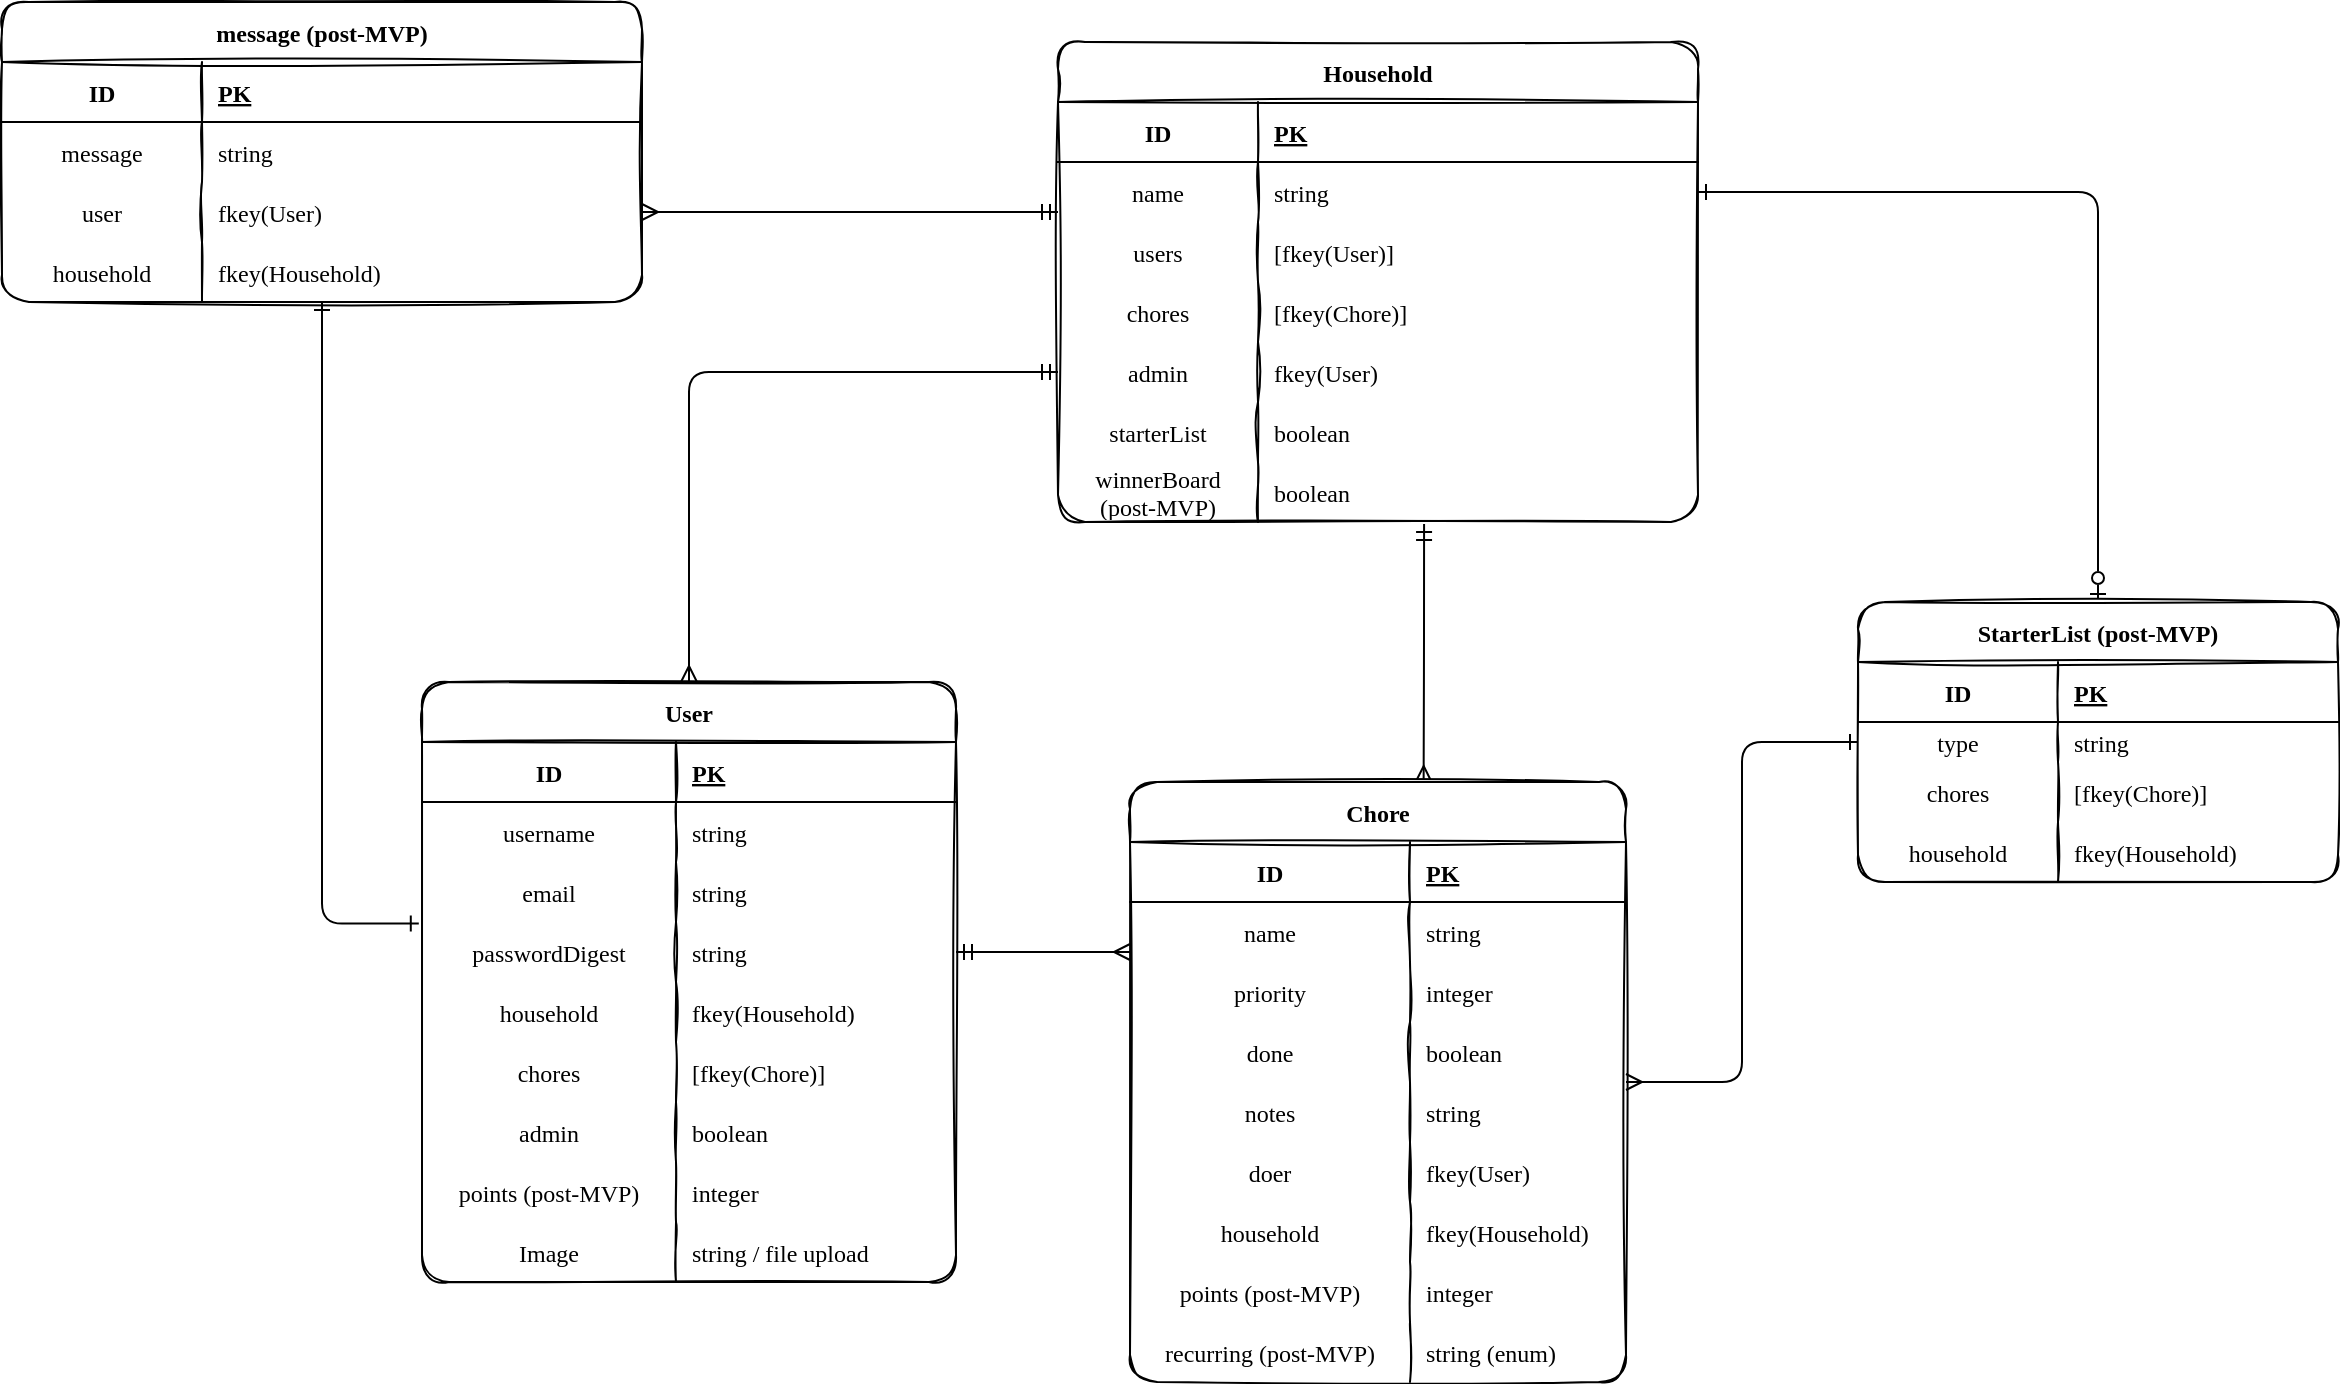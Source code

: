 <mxfile>
    <diagram id="R2lEEEUBdFMjLlhIrx00" name="Page-1">
        <mxGraphModel dx="1520" dy="441" grid="1" gridSize="10" guides="1" tooltips="1" connect="1" arrows="1" fold="1" page="1" pageScale="1" pageWidth="1100" pageHeight="850" math="0" shadow="0" extFonts="Permanent Marker^https://fonts.googleapis.com/css?family=Permanent+Marker">
            <root>
                <mxCell id="0"/>
                <mxCell id="1" parent="0"/>
                <mxCell id="UObRuPVXWEMLyvM88c2D-24" value="" style="edgeStyle=orthogonalEdgeStyle;rounded=1;orthogonalLoop=1;jettySize=auto;html=1;fontFamily=Comic Sans MS;entryX=0;entryY=0.5;entryDx=0;entryDy=0;endArrow=ERmandOne;endFill=0;startArrow=ERmany;startFill=0;" parent="1" source="k0sqkgPHbtRCCj4TaCLR-10" target="k0sqkgPHbtRCCj4TaCLR-58" edge="1">
                    <mxGeometry relative="1" as="geometry">
                        <mxPoint x="308" y="230" as="targetPoint"/>
                    </mxGeometry>
                </mxCell>
                <mxCell id="k0sqkgPHbtRCCj4TaCLR-10" value="User" style="shape=table;startSize=30;container=1;collapsible=1;childLayout=tableLayout;fixedRows=1;rowLines=0;fontStyle=1;align=center;resizeLast=1;rounded=1;sketch=1;fontFamily=Comic Sans MS;" parent="1" vertex="1">
                    <mxGeometry x="60" y="400" width="267" height="300" as="geometry"/>
                </mxCell>
                <mxCell id="k0sqkgPHbtRCCj4TaCLR-11" value="" style="shape=partialRectangle;collapsible=0;dropTarget=0;pointerEvents=0;fillColor=none;top=0;left=0;bottom=1;right=0;points=[[0,0.5],[1,0.5]];portConstraint=eastwest;fontFamily=Comic Sans MS;" parent="k0sqkgPHbtRCCj4TaCLR-10" vertex="1">
                    <mxGeometry y="30" width="267" height="30" as="geometry"/>
                </mxCell>
                <mxCell id="k0sqkgPHbtRCCj4TaCLR-12" value="ID" style="shape=partialRectangle;connectable=0;fillColor=none;top=0;left=0;bottom=0;right=0;fontStyle=1;overflow=hidden;fontFamily=Comic Sans MS;" parent="k0sqkgPHbtRCCj4TaCLR-11" vertex="1">
                    <mxGeometry width="127.0" height="30" as="geometry">
                        <mxRectangle width="127.0" height="30" as="alternateBounds"/>
                    </mxGeometry>
                </mxCell>
                <mxCell id="k0sqkgPHbtRCCj4TaCLR-13" value="PK" style="shape=partialRectangle;connectable=0;fillColor=none;top=0;left=0;bottom=0;right=0;align=left;spacingLeft=6;fontStyle=5;overflow=hidden;fontFamily=Comic Sans MS;" parent="k0sqkgPHbtRCCj4TaCLR-11" vertex="1">
                    <mxGeometry x="127.0" width="140.0" height="30" as="geometry">
                        <mxRectangle width="140.0" height="30" as="alternateBounds"/>
                    </mxGeometry>
                </mxCell>
                <mxCell id="k0sqkgPHbtRCCj4TaCLR-17" value="" style="shape=partialRectangle;collapsible=0;dropTarget=0;pointerEvents=0;fillColor=none;top=0;left=0;bottom=0;right=0;points=[[0,0.5],[1,0.5]];portConstraint=eastwest;fontFamily=Comic Sans MS;" parent="k0sqkgPHbtRCCj4TaCLR-10" vertex="1">
                    <mxGeometry y="60" width="267" height="30" as="geometry"/>
                </mxCell>
                <mxCell id="k0sqkgPHbtRCCj4TaCLR-18" value="username" style="shape=partialRectangle;connectable=0;fillColor=none;top=0;left=0;bottom=0;right=0;editable=1;overflow=hidden;fontFamily=Comic Sans MS;" parent="k0sqkgPHbtRCCj4TaCLR-17" vertex="1">
                    <mxGeometry width="127.0" height="30" as="geometry">
                        <mxRectangle width="127.0" height="30" as="alternateBounds"/>
                    </mxGeometry>
                </mxCell>
                <mxCell id="k0sqkgPHbtRCCj4TaCLR-19" value="string" style="shape=partialRectangle;connectable=0;fillColor=none;top=0;left=0;bottom=0;right=0;align=left;spacingLeft=6;overflow=hidden;fontFamily=Comic Sans MS;" parent="k0sqkgPHbtRCCj4TaCLR-17" vertex="1">
                    <mxGeometry x="127.0" width="140.0" height="30" as="geometry">
                        <mxRectangle width="140.0" height="30" as="alternateBounds"/>
                    </mxGeometry>
                </mxCell>
                <mxCell id="ItF90PkesfLEL1xgG9yR-4" style="shape=partialRectangle;collapsible=0;dropTarget=0;pointerEvents=0;fillColor=none;top=0;left=0;bottom=0;right=0;points=[[0,0.5],[1,0.5]];portConstraint=eastwest;fontFamily=Comic Sans MS;" parent="k0sqkgPHbtRCCj4TaCLR-10" vertex="1">
                    <mxGeometry y="90" width="267" height="30" as="geometry"/>
                </mxCell>
                <mxCell id="ItF90PkesfLEL1xgG9yR-5" value="email" style="shape=partialRectangle;connectable=0;fillColor=none;top=0;left=0;bottom=0;right=0;editable=1;overflow=hidden;fontFamily=Comic Sans MS;" parent="ItF90PkesfLEL1xgG9yR-4" vertex="1">
                    <mxGeometry width="127.0" height="30" as="geometry">
                        <mxRectangle width="127.0" height="30" as="alternateBounds"/>
                    </mxGeometry>
                </mxCell>
                <mxCell id="ItF90PkesfLEL1xgG9yR-6" value="string" style="shape=partialRectangle;connectable=0;fillColor=none;top=0;left=0;bottom=0;right=0;align=left;spacingLeft=6;overflow=hidden;fontFamily=Comic Sans MS;" parent="ItF90PkesfLEL1xgG9yR-4" vertex="1">
                    <mxGeometry x="127.0" width="140.0" height="30" as="geometry">
                        <mxRectangle width="140.0" height="30" as="alternateBounds"/>
                    </mxGeometry>
                </mxCell>
                <mxCell id="k0sqkgPHbtRCCj4TaCLR-20" value="" style="shape=partialRectangle;collapsible=0;dropTarget=0;pointerEvents=0;fillColor=none;top=0;left=0;bottom=0;right=0;points=[[0,0.5],[1,0.5]];portConstraint=eastwest;fontFamily=Comic Sans MS;" parent="k0sqkgPHbtRCCj4TaCLR-10" vertex="1">
                    <mxGeometry y="120" width="267" height="30" as="geometry"/>
                </mxCell>
                <mxCell id="k0sqkgPHbtRCCj4TaCLR-21" value="passwordDigest" style="shape=partialRectangle;connectable=0;fillColor=none;top=0;left=0;bottom=0;right=0;editable=1;overflow=hidden;fontFamily=Comic Sans MS;" parent="k0sqkgPHbtRCCj4TaCLR-20" vertex="1">
                    <mxGeometry width="127.0" height="30" as="geometry">
                        <mxRectangle width="127.0" height="30" as="alternateBounds"/>
                    </mxGeometry>
                </mxCell>
                <mxCell id="k0sqkgPHbtRCCj4TaCLR-22" value="string" style="shape=partialRectangle;connectable=0;fillColor=none;top=0;left=0;bottom=0;right=0;align=left;spacingLeft=6;overflow=hidden;fontFamily=Comic Sans MS;" parent="k0sqkgPHbtRCCj4TaCLR-20" vertex="1">
                    <mxGeometry x="127.0" width="140.0" height="30" as="geometry">
                        <mxRectangle width="140.0" height="30" as="alternateBounds"/>
                    </mxGeometry>
                </mxCell>
                <mxCell id="k0sqkgPHbtRCCj4TaCLR-14" value="" style="shape=partialRectangle;collapsible=0;dropTarget=0;pointerEvents=0;fillColor=none;top=0;left=0;bottom=0;right=0;points=[[0,0.5],[1,0.5]];portConstraint=eastwest;fontFamily=Comic Sans MS;" parent="k0sqkgPHbtRCCj4TaCLR-10" vertex="1">
                    <mxGeometry y="150" width="267" height="30" as="geometry"/>
                </mxCell>
                <mxCell id="k0sqkgPHbtRCCj4TaCLR-15" value="household" style="shape=partialRectangle;connectable=0;fillColor=none;top=0;left=0;bottom=0;right=0;editable=1;overflow=hidden;fontFamily=Comic Sans MS;" parent="k0sqkgPHbtRCCj4TaCLR-14" vertex="1">
                    <mxGeometry width="127.0" height="30" as="geometry">
                        <mxRectangle width="127.0" height="30" as="alternateBounds"/>
                    </mxGeometry>
                </mxCell>
                <mxCell id="k0sqkgPHbtRCCj4TaCLR-16" value="fkey(Household)" style="shape=partialRectangle;connectable=0;fillColor=none;top=0;left=0;bottom=0;right=0;align=left;spacingLeft=6;overflow=hidden;fontFamily=Comic Sans MS;" parent="k0sqkgPHbtRCCj4TaCLR-14" vertex="1">
                    <mxGeometry x="127.0" width="140.0" height="30" as="geometry">
                        <mxRectangle width="140.0" height="30" as="alternateBounds"/>
                    </mxGeometry>
                </mxCell>
                <mxCell id="k0sqkgPHbtRCCj4TaCLR-42" style="shape=partialRectangle;collapsible=0;dropTarget=0;pointerEvents=0;fillColor=none;top=0;left=0;bottom=0;right=0;points=[[0,0.5],[1,0.5]];portConstraint=eastwest;fontFamily=Comic Sans MS;" parent="k0sqkgPHbtRCCj4TaCLR-10" vertex="1">
                    <mxGeometry y="180" width="267" height="30" as="geometry"/>
                </mxCell>
                <mxCell id="k0sqkgPHbtRCCj4TaCLR-43" value="chores" style="shape=partialRectangle;connectable=0;fillColor=none;top=0;left=0;bottom=0;right=0;editable=1;overflow=hidden;fontFamily=Comic Sans MS;" parent="k0sqkgPHbtRCCj4TaCLR-42" vertex="1">
                    <mxGeometry width="127.0" height="30" as="geometry">
                        <mxRectangle width="127.0" height="30" as="alternateBounds"/>
                    </mxGeometry>
                </mxCell>
                <mxCell id="k0sqkgPHbtRCCj4TaCLR-44" value="[fkey(Chore)]" style="shape=partialRectangle;connectable=0;fillColor=none;top=0;left=0;bottom=0;right=0;align=left;spacingLeft=6;overflow=hidden;fontFamily=Comic Sans MS;" parent="k0sqkgPHbtRCCj4TaCLR-42" vertex="1">
                    <mxGeometry x="127.0" width="140.0" height="30" as="geometry">
                        <mxRectangle width="140.0" height="30" as="alternateBounds"/>
                    </mxGeometry>
                </mxCell>
                <mxCell id="k0sqkgPHbtRCCj4TaCLR-39" style="shape=partialRectangle;collapsible=0;dropTarget=0;pointerEvents=0;fillColor=none;top=0;left=0;bottom=0;right=0;points=[[0,0.5],[1,0.5]];portConstraint=eastwest;fontFamily=Comic Sans MS;" parent="k0sqkgPHbtRCCj4TaCLR-10" vertex="1">
                    <mxGeometry y="210" width="267" height="30" as="geometry"/>
                </mxCell>
                <mxCell id="k0sqkgPHbtRCCj4TaCLR-40" value="admin" style="shape=partialRectangle;connectable=0;fillColor=none;top=0;left=0;bottom=0;right=0;editable=1;overflow=hidden;fontFamily=Comic Sans MS;" parent="k0sqkgPHbtRCCj4TaCLR-39" vertex="1">
                    <mxGeometry width="127.0" height="30" as="geometry">
                        <mxRectangle width="127.0" height="30" as="alternateBounds"/>
                    </mxGeometry>
                </mxCell>
                <mxCell id="k0sqkgPHbtRCCj4TaCLR-41" value="boolean" style="shape=partialRectangle;connectable=0;fillColor=none;top=0;left=0;bottom=0;right=0;align=left;spacingLeft=6;overflow=hidden;fontFamily=Comic Sans MS;" parent="k0sqkgPHbtRCCj4TaCLR-39" vertex="1">
                    <mxGeometry x="127.0" width="140.0" height="30" as="geometry">
                        <mxRectangle width="140.0" height="30" as="alternateBounds"/>
                    </mxGeometry>
                </mxCell>
                <mxCell id="UObRuPVXWEMLyvM88c2D-154" style="shape=partialRectangle;collapsible=0;dropTarget=0;pointerEvents=0;fillColor=none;top=0;left=0;bottom=0;right=0;points=[[0,0.5],[1,0.5]];portConstraint=eastwest;fontFamily=Comic Sans MS;" parent="k0sqkgPHbtRCCj4TaCLR-10" vertex="1">
                    <mxGeometry y="240" width="267" height="30" as="geometry"/>
                </mxCell>
                <mxCell id="UObRuPVXWEMLyvM88c2D-155" value="points (post-MVP)" style="shape=partialRectangle;connectable=0;fillColor=none;top=0;left=0;bottom=0;right=0;editable=1;overflow=hidden;fontFamily=Permanent Marker;fontSource=https%3A%2F%2Ffonts.googleapis.com%2Fcss%3Ffamily%3DPermanent%2BMarker;" parent="UObRuPVXWEMLyvM88c2D-154" vertex="1">
                    <mxGeometry width="127.0" height="30" as="geometry">
                        <mxRectangle width="127.0" height="30" as="alternateBounds"/>
                    </mxGeometry>
                </mxCell>
                <mxCell id="UObRuPVXWEMLyvM88c2D-156" value="integer" style="shape=partialRectangle;connectable=0;fillColor=none;top=0;left=0;bottom=0;right=0;align=left;spacingLeft=6;overflow=hidden;fontFamily=Permanent Marker;fontSource=https%3A%2F%2Ffonts.googleapis.com%2Fcss%3Ffamily%3DPermanent%2BMarker;" parent="UObRuPVXWEMLyvM88c2D-154" vertex="1">
                    <mxGeometry x="127.0" width="140.0" height="30" as="geometry">
                        <mxRectangle width="140.0" height="30" as="alternateBounds"/>
                    </mxGeometry>
                </mxCell>
                <mxCell id="UObRuPVXWEMLyvM88c2D-159" style="shape=partialRectangle;collapsible=0;dropTarget=0;pointerEvents=0;fillColor=none;top=0;left=0;bottom=0;right=0;points=[[0,0.5],[1,0.5]];portConstraint=eastwest;fontFamily=Comic Sans MS;" parent="k0sqkgPHbtRCCj4TaCLR-10" vertex="1">
                    <mxGeometry y="270" width="267" height="30" as="geometry"/>
                </mxCell>
                <mxCell id="UObRuPVXWEMLyvM88c2D-160" value="Image" style="shape=partialRectangle;connectable=0;fillColor=none;top=0;left=0;bottom=0;right=0;editable=1;overflow=hidden;fontFamily=Permanent Marker;fontSource=https%3A%2F%2Ffonts.googleapis.com%2Fcss%3Ffamily%3DPermanent%2BMarker;" parent="UObRuPVXWEMLyvM88c2D-159" vertex="1">
                    <mxGeometry width="127.0" height="30" as="geometry">
                        <mxRectangle width="127.0" height="30" as="alternateBounds"/>
                    </mxGeometry>
                </mxCell>
                <mxCell id="UObRuPVXWEMLyvM88c2D-161" value="string / file upload" style="shape=partialRectangle;connectable=0;fillColor=none;top=0;left=0;bottom=0;right=0;align=left;spacingLeft=6;overflow=hidden;fontFamily=Permanent Marker;fontSource=https%3A%2F%2Ffonts.googleapis.com%2Fcss%3Ffamily%3DPermanent%2BMarker;" parent="UObRuPVXWEMLyvM88c2D-159" vertex="1">
                    <mxGeometry x="127.0" width="140.0" height="30" as="geometry">
                        <mxRectangle width="140.0" height="30" as="alternateBounds"/>
                    </mxGeometry>
                </mxCell>
                <mxCell id="UObRuPVXWEMLyvM88c2D-143" value="" style="edgeStyle=orthogonalEdgeStyle;rounded=1;orthogonalLoop=1;jettySize=auto;html=1;fontFamily=Comic Sans MS;startArrow=ERmandOne;startFill=0;endArrow=ERmany;endFill=0;" parent="1" source="k0sqkgPHbtRCCj4TaCLR-45" target="UObRuPVXWEMLyvM88c2D-124" edge="1">
                    <mxGeometry relative="1" as="geometry">
                        <Array as="points">
                            <mxPoint x="330" y="165"/>
                            <mxPoint x="330" y="165"/>
                        </Array>
                    </mxGeometry>
                </mxCell>
                <mxCell id="UObRuPVXWEMLyvM88c2D-150" value="" style="edgeStyle=orthogonalEdgeStyle;rounded=1;orthogonalLoop=1;jettySize=auto;html=1;fontFamily=Comic Sans MS;startArrow=ERmandOne;startFill=0;endArrow=ERmany;endFill=0;entryX=0.592;entryY=0;entryDx=0;entryDy=0;entryPerimeter=0;exitX=0.572;exitY=1.033;exitDx=0;exitDy=0;exitPerimeter=0;" parent="1" source="2" target="UObRuPVXWEMLyvM88c2D-1" edge="1">
                    <mxGeometry relative="1" as="geometry">
                        <mxPoint x="198" y="185" as="targetPoint"/>
                        <mxPoint x="561" y="330" as="sourcePoint"/>
                    </mxGeometry>
                </mxCell>
                <mxCell id="k0sqkgPHbtRCCj4TaCLR-45" value="Household" style="shape=table;startSize=30;container=1;collapsible=1;childLayout=tableLayout;fixedRows=1;rowLines=0;fontStyle=1;align=center;resizeLast=1;rounded=1;sketch=1;fontFamily=Comic Sans MS;" parent="1" vertex="1">
                    <mxGeometry x="378" y="80" width="320" height="240" as="geometry"/>
                </mxCell>
                <mxCell id="k0sqkgPHbtRCCj4TaCLR-46" value="" style="shape=partialRectangle;collapsible=0;dropTarget=0;pointerEvents=0;fillColor=none;top=0;left=0;bottom=1;right=0;points=[[0,0.5],[1,0.5]];portConstraint=eastwest;fontFamily=Comic Sans MS;" parent="k0sqkgPHbtRCCj4TaCLR-45" vertex="1">
                    <mxGeometry y="30" width="320" height="30" as="geometry"/>
                </mxCell>
                <mxCell id="k0sqkgPHbtRCCj4TaCLR-47" value="ID" style="shape=partialRectangle;connectable=0;fillColor=none;top=0;left=0;bottom=0;right=0;fontStyle=1;overflow=hidden;fontFamily=Comic Sans MS;" parent="k0sqkgPHbtRCCj4TaCLR-46" vertex="1">
                    <mxGeometry width="100" height="30" as="geometry">
                        <mxRectangle width="100" height="30" as="alternateBounds"/>
                    </mxGeometry>
                </mxCell>
                <mxCell id="k0sqkgPHbtRCCj4TaCLR-48" value="PK" style="shape=partialRectangle;connectable=0;fillColor=none;top=0;left=0;bottom=0;right=0;align=left;spacingLeft=6;fontStyle=5;overflow=hidden;fontFamily=Comic Sans MS;" parent="k0sqkgPHbtRCCj4TaCLR-46" vertex="1">
                    <mxGeometry x="100" width="220" height="30" as="geometry">
                        <mxRectangle width="220" height="30" as="alternateBounds"/>
                    </mxGeometry>
                </mxCell>
                <mxCell id="k0sqkgPHbtRCCj4TaCLR-49" value="" style="shape=partialRectangle;collapsible=0;dropTarget=0;pointerEvents=0;fillColor=none;top=0;left=0;bottom=0;right=0;points=[[0,0.5],[1,0.5]];portConstraint=eastwest;fontFamily=Comic Sans MS;" parent="k0sqkgPHbtRCCj4TaCLR-45" vertex="1">
                    <mxGeometry y="60" width="320" height="30" as="geometry"/>
                </mxCell>
                <mxCell id="k0sqkgPHbtRCCj4TaCLR-50" value="name" style="shape=partialRectangle;connectable=0;fillColor=none;top=0;left=0;bottom=0;right=0;editable=1;overflow=hidden;fontFamily=Comic Sans MS;" parent="k0sqkgPHbtRCCj4TaCLR-49" vertex="1">
                    <mxGeometry width="100" height="30" as="geometry">
                        <mxRectangle width="100" height="30" as="alternateBounds"/>
                    </mxGeometry>
                </mxCell>
                <mxCell id="k0sqkgPHbtRCCj4TaCLR-51" value="string" style="shape=partialRectangle;connectable=0;fillColor=none;top=0;left=0;bottom=0;right=0;align=left;spacingLeft=6;overflow=hidden;fontFamily=Comic Sans MS;" parent="k0sqkgPHbtRCCj4TaCLR-49" vertex="1">
                    <mxGeometry x="100" width="220" height="30" as="geometry">
                        <mxRectangle width="220" height="30" as="alternateBounds"/>
                    </mxGeometry>
                </mxCell>
                <mxCell id="k0sqkgPHbtRCCj4TaCLR-52" value="" style="shape=partialRectangle;collapsible=0;dropTarget=0;pointerEvents=0;fillColor=none;top=0;left=0;bottom=0;right=0;points=[[0,0.5],[1,0.5]];portConstraint=eastwest;fontFamily=Comic Sans MS;" parent="k0sqkgPHbtRCCj4TaCLR-45" vertex="1">
                    <mxGeometry y="90" width="320" height="30" as="geometry"/>
                </mxCell>
                <mxCell id="k0sqkgPHbtRCCj4TaCLR-53" value="users" style="shape=partialRectangle;connectable=0;fillColor=none;top=0;left=0;bottom=0;right=0;editable=1;overflow=hidden;fontFamily=Comic Sans MS;" parent="k0sqkgPHbtRCCj4TaCLR-52" vertex="1">
                    <mxGeometry width="100" height="30" as="geometry">
                        <mxRectangle width="100" height="30" as="alternateBounds"/>
                    </mxGeometry>
                </mxCell>
                <mxCell id="k0sqkgPHbtRCCj4TaCLR-54" value="[fkey(User)]" style="shape=partialRectangle;connectable=0;fillColor=none;top=0;left=0;bottom=0;right=0;align=left;spacingLeft=6;overflow=hidden;fontFamily=Comic Sans MS;" parent="k0sqkgPHbtRCCj4TaCLR-52" vertex="1">
                    <mxGeometry x="100" width="220" height="30" as="geometry">
                        <mxRectangle width="220" height="30" as="alternateBounds"/>
                    </mxGeometry>
                </mxCell>
                <mxCell id="k0sqkgPHbtRCCj4TaCLR-55" value="" style="shape=partialRectangle;collapsible=0;dropTarget=0;pointerEvents=0;fillColor=none;top=0;left=0;bottom=0;right=0;points=[[0,0.5],[1,0.5]];portConstraint=eastwest;fontFamily=Comic Sans MS;" parent="k0sqkgPHbtRCCj4TaCLR-45" vertex="1">
                    <mxGeometry y="120" width="320" height="30" as="geometry"/>
                </mxCell>
                <mxCell id="k0sqkgPHbtRCCj4TaCLR-56" value="chores" style="shape=partialRectangle;connectable=0;fillColor=none;top=0;left=0;bottom=0;right=0;editable=1;overflow=hidden;fontFamily=Comic Sans MS;" parent="k0sqkgPHbtRCCj4TaCLR-55" vertex="1">
                    <mxGeometry width="100" height="30" as="geometry">
                        <mxRectangle width="100" height="30" as="alternateBounds"/>
                    </mxGeometry>
                </mxCell>
                <mxCell id="k0sqkgPHbtRCCj4TaCLR-57" value="[fkey(Chore)]" style="shape=partialRectangle;connectable=0;fillColor=none;top=0;left=0;bottom=0;right=0;align=left;spacingLeft=6;overflow=hidden;fontFamily=Comic Sans MS;" parent="k0sqkgPHbtRCCj4TaCLR-55" vertex="1">
                    <mxGeometry x="100" width="220" height="30" as="geometry">
                        <mxRectangle width="220" height="30" as="alternateBounds"/>
                    </mxGeometry>
                </mxCell>
                <mxCell id="k0sqkgPHbtRCCj4TaCLR-58" style="shape=partialRectangle;collapsible=0;dropTarget=0;pointerEvents=0;fillColor=none;top=0;left=0;bottom=0;right=0;points=[[0,0.5],[1,0.5]];portConstraint=eastwest;fontFamily=Comic Sans MS;" parent="k0sqkgPHbtRCCj4TaCLR-45" vertex="1">
                    <mxGeometry y="150" width="320" height="30" as="geometry"/>
                </mxCell>
                <mxCell id="k0sqkgPHbtRCCj4TaCLR-59" value="admin" style="shape=partialRectangle;connectable=0;fillColor=none;top=0;left=0;bottom=0;right=0;editable=1;overflow=hidden;fontFamily=Comic Sans MS;" parent="k0sqkgPHbtRCCj4TaCLR-58" vertex="1">
                    <mxGeometry width="100" height="30" as="geometry">
                        <mxRectangle width="100" height="30" as="alternateBounds"/>
                    </mxGeometry>
                </mxCell>
                <mxCell id="k0sqkgPHbtRCCj4TaCLR-60" value="fkey(User)" style="shape=partialRectangle;connectable=0;fillColor=none;top=0;left=0;bottom=0;right=0;align=left;spacingLeft=6;overflow=hidden;fontFamily=Comic Sans MS;" parent="k0sqkgPHbtRCCj4TaCLR-58" vertex="1">
                    <mxGeometry x="100" width="220" height="30" as="geometry">
                        <mxRectangle width="220" height="30" as="alternateBounds"/>
                    </mxGeometry>
                </mxCell>
                <mxCell id="UObRuPVXWEMLyvM88c2D-118" style="shape=partialRectangle;collapsible=0;dropTarget=0;pointerEvents=0;fillColor=none;top=0;left=0;bottom=0;right=0;points=[[0,0.5],[1,0.5]];portConstraint=eastwest;fontFamily=Comic Sans MS;" parent="k0sqkgPHbtRCCj4TaCLR-45" vertex="1">
                    <mxGeometry y="180" width="320" height="30" as="geometry"/>
                </mxCell>
                <mxCell id="UObRuPVXWEMLyvM88c2D-119" value="starterList" style="shape=partialRectangle;connectable=0;fillColor=none;top=0;left=0;bottom=0;right=0;editable=1;overflow=hidden;fontFamily=Comic Sans MS;" parent="UObRuPVXWEMLyvM88c2D-118" vertex="1">
                    <mxGeometry width="100" height="30" as="geometry">
                        <mxRectangle width="100" height="30" as="alternateBounds"/>
                    </mxGeometry>
                </mxCell>
                <mxCell id="UObRuPVXWEMLyvM88c2D-120" value="boolean" style="shape=partialRectangle;connectable=0;fillColor=none;top=0;left=0;bottom=0;right=0;align=left;spacingLeft=6;overflow=hidden;fontFamily=Comic Sans MS;" parent="UObRuPVXWEMLyvM88c2D-118" vertex="1">
                    <mxGeometry x="100" width="220" height="30" as="geometry">
                        <mxRectangle width="220" height="30" as="alternateBounds"/>
                    </mxGeometry>
                </mxCell>
                <mxCell id="2" style="shape=partialRectangle;collapsible=0;dropTarget=0;pointerEvents=0;fillColor=none;top=0;left=0;bottom=0;right=0;points=[[0,0.5],[1,0.5]];portConstraint=eastwest;fontFamily=Comic Sans MS;" parent="k0sqkgPHbtRCCj4TaCLR-45" vertex="1">
                    <mxGeometry y="210" width="320" height="30" as="geometry"/>
                </mxCell>
                <mxCell id="3" value="winnerBoard&#10;(post-MVP)" style="shape=partialRectangle;connectable=0;fillColor=none;top=0;left=0;bottom=0;right=0;editable=1;overflow=hidden;fontFamily=Permanent Marker;fontSource=https%3A%2F%2Ffonts.googleapis.com%2Fcss%3Ffamily%3DPermanent%2BMarker;" parent="2" vertex="1">
                    <mxGeometry width="100" height="30" as="geometry">
                        <mxRectangle width="100" height="30" as="alternateBounds"/>
                    </mxGeometry>
                </mxCell>
                <mxCell id="4" value="boolean" style="shape=partialRectangle;connectable=0;fillColor=none;top=0;left=0;bottom=0;right=0;align=left;spacingLeft=6;overflow=hidden;fontFamily=Permanent Marker;fontSource=https%3A%2F%2Ffonts.googleapis.com%2Fcss%3Ffamily%3DPermanent%2BMarker;" parent="2" vertex="1">
                    <mxGeometry x="100" width="220" height="30" as="geometry">
                        <mxRectangle width="220" height="30" as="alternateBounds"/>
                    </mxGeometry>
                </mxCell>
                <mxCell id="UObRuPVXWEMLyvM88c2D-58" value="" style="edgeStyle=orthogonalEdgeStyle;rounded=1;orthogonalLoop=1;jettySize=auto;html=1;fontFamily=Comic Sans MS;startArrow=ERmany;startFill=0;endArrow=ERmandOne;endFill=0;entryX=1;entryY=0.5;entryDx=0;entryDy=0;" parent="1" source="UObRuPVXWEMLyvM88c2D-1" target="k0sqkgPHbtRCCj4TaCLR-20" edge="1">
                    <mxGeometry relative="1" as="geometry">
                        <mxPoint x="598" y="520" as="targetPoint"/>
                        <Array as="points">
                            <mxPoint x="618" y="535"/>
                            <mxPoint x="618" y="535"/>
                        </Array>
                    </mxGeometry>
                </mxCell>
                <mxCell id="UObRuPVXWEMLyvM88c2D-100" value="" style="edgeStyle=orthogonalEdgeStyle;rounded=1;orthogonalLoop=1;jettySize=auto;html=1;fontFamily=Comic Sans MS;startArrow=ERmany;startFill=0;endArrow=ERone;endFill=0;" parent="1" source="UObRuPVXWEMLyvM88c2D-1" target="UObRuPVXWEMLyvM88c2D-81" edge="1">
                    <mxGeometry relative="1" as="geometry"/>
                </mxCell>
                <mxCell id="UObRuPVXWEMLyvM88c2D-1" value="Chore" style="shape=table;startSize=30;container=1;collapsible=1;childLayout=tableLayout;fixedRows=1;rowLines=0;fontStyle=1;align=center;resizeLast=1;rounded=1;sketch=1;fontFamily=Comic Sans MS;" parent="1" vertex="1">
                    <mxGeometry x="414" y="450" width="248" height="300" as="geometry"/>
                </mxCell>
                <mxCell id="UObRuPVXWEMLyvM88c2D-2" value="" style="shape=partialRectangle;collapsible=0;dropTarget=0;pointerEvents=0;fillColor=none;top=0;left=0;bottom=1;right=0;points=[[0,0.5],[1,0.5]];portConstraint=eastwest;fontFamily=Comic Sans MS;" parent="UObRuPVXWEMLyvM88c2D-1" vertex="1">
                    <mxGeometry y="30" width="248" height="30" as="geometry"/>
                </mxCell>
                <mxCell id="UObRuPVXWEMLyvM88c2D-3" value="ID" style="shape=partialRectangle;connectable=0;fillColor=none;top=0;left=0;bottom=0;right=0;fontStyle=1;overflow=hidden;fontFamily=Comic Sans MS;" parent="UObRuPVXWEMLyvM88c2D-2" vertex="1">
                    <mxGeometry width="140" height="30" as="geometry">
                        <mxRectangle width="140" height="30" as="alternateBounds"/>
                    </mxGeometry>
                </mxCell>
                <mxCell id="UObRuPVXWEMLyvM88c2D-4" value="PK" style="shape=partialRectangle;connectable=0;fillColor=none;top=0;left=0;bottom=0;right=0;align=left;spacingLeft=6;fontStyle=5;overflow=hidden;fontFamily=Comic Sans MS;" parent="UObRuPVXWEMLyvM88c2D-2" vertex="1">
                    <mxGeometry x="140" width="108" height="30" as="geometry">
                        <mxRectangle width="108" height="30" as="alternateBounds"/>
                    </mxGeometry>
                </mxCell>
                <mxCell id="UObRuPVXWEMLyvM88c2D-5" value="" style="shape=partialRectangle;collapsible=0;dropTarget=0;pointerEvents=0;fillColor=none;top=0;left=0;bottom=0;right=0;points=[[0,0.5],[1,0.5]];portConstraint=eastwest;fontFamily=Comic Sans MS;" parent="UObRuPVXWEMLyvM88c2D-1" vertex="1">
                    <mxGeometry y="60" width="248" height="30" as="geometry"/>
                </mxCell>
                <mxCell id="UObRuPVXWEMLyvM88c2D-6" value="name" style="shape=partialRectangle;connectable=0;fillColor=none;top=0;left=0;bottom=0;right=0;editable=1;overflow=hidden;fontFamily=Comic Sans MS;" parent="UObRuPVXWEMLyvM88c2D-5" vertex="1">
                    <mxGeometry width="140" height="30" as="geometry">
                        <mxRectangle width="140" height="30" as="alternateBounds"/>
                    </mxGeometry>
                </mxCell>
                <mxCell id="UObRuPVXWEMLyvM88c2D-7" value="string" style="shape=partialRectangle;connectable=0;fillColor=none;top=0;left=0;bottom=0;right=0;align=left;spacingLeft=6;overflow=hidden;fontFamily=Comic Sans MS;" parent="UObRuPVXWEMLyvM88c2D-5" vertex="1">
                    <mxGeometry x="140" width="108" height="30" as="geometry">
                        <mxRectangle width="108" height="30" as="alternateBounds"/>
                    </mxGeometry>
                </mxCell>
                <mxCell id="UObRuPVXWEMLyvM88c2D-8" style="shape=partialRectangle;collapsible=0;dropTarget=0;pointerEvents=0;fillColor=none;top=0;left=0;bottom=0;right=0;points=[[0,0.5],[1,0.5]];portConstraint=eastwest;fontFamily=Comic Sans MS;" parent="UObRuPVXWEMLyvM88c2D-1" vertex="1">
                    <mxGeometry y="90" width="248" height="30" as="geometry"/>
                </mxCell>
                <mxCell id="UObRuPVXWEMLyvM88c2D-9" value="priority" style="shape=partialRectangle;connectable=0;fillColor=none;top=0;left=0;bottom=0;right=0;editable=1;overflow=hidden;fontFamily=Comic Sans MS;" parent="UObRuPVXWEMLyvM88c2D-8" vertex="1">
                    <mxGeometry width="140" height="30" as="geometry">
                        <mxRectangle width="140" height="30" as="alternateBounds"/>
                    </mxGeometry>
                </mxCell>
                <mxCell id="UObRuPVXWEMLyvM88c2D-10" value="integer" style="shape=partialRectangle;connectable=0;fillColor=none;top=0;left=0;bottom=0;right=0;align=left;spacingLeft=6;overflow=hidden;fontFamily=Comic Sans MS;" parent="UObRuPVXWEMLyvM88c2D-8" vertex="1">
                    <mxGeometry x="140" width="108" height="30" as="geometry">
                        <mxRectangle width="108" height="30" as="alternateBounds"/>
                    </mxGeometry>
                </mxCell>
                <mxCell id="UObRuPVXWEMLyvM88c2D-14" value="" style="shape=partialRectangle;collapsible=0;dropTarget=0;pointerEvents=0;fillColor=none;top=0;left=0;bottom=0;right=0;points=[[0,0.5],[1,0.5]];portConstraint=eastwest;fontFamily=Comic Sans MS;" parent="UObRuPVXWEMLyvM88c2D-1" vertex="1">
                    <mxGeometry y="120" width="248" height="30" as="geometry"/>
                </mxCell>
                <mxCell id="UObRuPVXWEMLyvM88c2D-15" value="done" style="shape=partialRectangle;connectable=0;fillColor=none;top=0;left=0;bottom=0;right=0;editable=1;overflow=hidden;fontFamily=Comic Sans MS;" parent="UObRuPVXWEMLyvM88c2D-14" vertex="1">
                    <mxGeometry width="140" height="30" as="geometry">
                        <mxRectangle width="140" height="30" as="alternateBounds"/>
                    </mxGeometry>
                </mxCell>
                <mxCell id="UObRuPVXWEMLyvM88c2D-16" value="boolean" style="shape=partialRectangle;connectable=0;fillColor=none;top=0;left=0;bottom=0;right=0;align=left;spacingLeft=6;overflow=hidden;fontFamily=Comic Sans MS;" parent="UObRuPVXWEMLyvM88c2D-14" vertex="1">
                    <mxGeometry x="140" width="108" height="30" as="geometry">
                        <mxRectangle width="108" height="30" as="alternateBounds"/>
                    </mxGeometry>
                </mxCell>
                <mxCell id="UObRuPVXWEMLyvM88c2D-121" style="shape=partialRectangle;collapsible=0;dropTarget=0;pointerEvents=0;fillColor=none;top=0;left=0;bottom=0;right=0;points=[[0,0.5],[1,0.5]];portConstraint=eastwest;fontFamily=Comic Sans MS;" parent="UObRuPVXWEMLyvM88c2D-1" vertex="1">
                    <mxGeometry y="150" width="248" height="30" as="geometry"/>
                </mxCell>
                <mxCell id="UObRuPVXWEMLyvM88c2D-122" value="notes" style="shape=partialRectangle;connectable=0;fillColor=none;top=0;left=0;bottom=0;right=0;editable=1;overflow=hidden;fontFamily=Comic Sans MS;" parent="UObRuPVXWEMLyvM88c2D-121" vertex="1">
                    <mxGeometry width="140" height="30" as="geometry">
                        <mxRectangle width="140" height="30" as="alternateBounds"/>
                    </mxGeometry>
                </mxCell>
                <mxCell id="UObRuPVXWEMLyvM88c2D-123" value="string" style="shape=partialRectangle;connectable=0;fillColor=none;top=0;left=0;bottom=0;right=0;align=left;spacingLeft=6;overflow=hidden;fontFamily=Comic Sans MS;" parent="UObRuPVXWEMLyvM88c2D-121" vertex="1">
                    <mxGeometry x="140" width="108" height="30" as="geometry">
                        <mxRectangle width="108" height="30" as="alternateBounds"/>
                    </mxGeometry>
                </mxCell>
                <mxCell id="UObRuPVXWEMLyvM88c2D-11" value="" style="shape=partialRectangle;collapsible=0;dropTarget=0;pointerEvents=0;fillColor=none;top=0;left=0;bottom=0;right=0;points=[[0,0.5],[1,0.5]];portConstraint=eastwest;fontFamily=Comic Sans MS;" parent="UObRuPVXWEMLyvM88c2D-1" vertex="1">
                    <mxGeometry y="180" width="248" height="30" as="geometry"/>
                </mxCell>
                <mxCell id="UObRuPVXWEMLyvM88c2D-12" value="doer" style="shape=partialRectangle;connectable=0;fillColor=none;top=0;left=0;bottom=0;right=0;editable=1;overflow=hidden;fontFamily=Comic Sans MS;" parent="UObRuPVXWEMLyvM88c2D-11" vertex="1">
                    <mxGeometry width="140" height="30" as="geometry">
                        <mxRectangle width="140" height="30" as="alternateBounds"/>
                    </mxGeometry>
                </mxCell>
                <mxCell id="UObRuPVXWEMLyvM88c2D-13" value="fkey(User)" style="shape=partialRectangle;connectable=0;fillColor=none;top=0;left=0;bottom=0;right=0;align=left;spacingLeft=6;overflow=hidden;fontFamily=Comic Sans MS;" parent="UObRuPVXWEMLyvM88c2D-11" vertex="1">
                    <mxGeometry x="140" width="108" height="30" as="geometry">
                        <mxRectangle width="108" height="30" as="alternateBounds"/>
                    </mxGeometry>
                </mxCell>
                <mxCell id="UObRuPVXWEMLyvM88c2D-59" style="shape=partialRectangle;collapsible=0;dropTarget=0;pointerEvents=0;fillColor=none;top=0;left=0;bottom=0;right=0;points=[[0,0.5],[1,0.5]];portConstraint=eastwest;fontFamily=Comic Sans MS;" parent="UObRuPVXWEMLyvM88c2D-1" vertex="1">
                    <mxGeometry y="210" width="248" height="30" as="geometry"/>
                </mxCell>
                <mxCell id="UObRuPVXWEMLyvM88c2D-60" value="household" style="shape=partialRectangle;connectable=0;fillColor=none;top=0;left=0;bottom=0;right=0;editable=1;overflow=hidden;fontFamily=Comic Sans MS;" parent="UObRuPVXWEMLyvM88c2D-59" vertex="1">
                    <mxGeometry width="140" height="30" as="geometry">
                        <mxRectangle width="140" height="30" as="alternateBounds"/>
                    </mxGeometry>
                </mxCell>
                <mxCell id="UObRuPVXWEMLyvM88c2D-61" value="fkey(Household)" style="shape=partialRectangle;connectable=0;fillColor=none;top=0;left=0;bottom=0;right=0;align=left;spacingLeft=6;overflow=hidden;fontFamily=Comic Sans MS;" parent="UObRuPVXWEMLyvM88c2D-59" vertex="1">
                    <mxGeometry x="140" width="108" height="30" as="geometry">
                        <mxRectangle width="108" height="30" as="alternateBounds"/>
                    </mxGeometry>
                </mxCell>
                <mxCell id="UObRuPVXWEMLyvM88c2D-151" style="shape=partialRectangle;collapsible=0;dropTarget=0;pointerEvents=0;fillColor=none;top=0;left=0;bottom=0;right=0;points=[[0,0.5],[1,0.5]];portConstraint=eastwest;fontFamily=Comic Sans MS;" parent="UObRuPVXWEMLyvM88c2D-1" vertex="1">
                    <mxGeometry y="240" width="248" height="30" as="geometry"/>
                </mxCell>
                <mxCell id="UObRuPVXWEMLyvM88c2D-152" value="points (post-MVP)" style="shape=partialRectangle;connectable=0;fillColor=none;top=0;left=0;bottom=0;right=0;editable=1;overflow=hidden;fontFamily=Permanent Marker;fontSource=https%3A%2F%2Ffonts.googleapis.com%2Fcss%3Ffamily%3DPermanent%2BMarker;" parent="UObRuPVXWEMLyvM88c2D-151" vertex="1">
                    <mxGeometry width="140" height="30" as="geometry">
                        <mxRectangle width="140" height="30" as="alternateBounds"/>
                    </mxGeometry>
                </mxCell>
                <mxCell id="UObRuPVXWEMLyvM88c2D-153" value="integer" style="shape=partialRectangle;connectable=0;fillColor=none;top=0;left=0;bottom=0;right=0;align=left;spacingLeft=6;overflow=hidden;fontFamily=Permanent Marker;fontSource=https%3A%2F%2Ffonts.googleapis.com%2Fcss%3Ffamily%3DPermanent%2BMarker;" parent="UObRuPVXWEMLyvM88c2D-151" vertex="1">
                    <mxGeometry x="140" width="108" height="30" as="geometry">
                        <mxRectangle width="108" height="30" as="alternateBounds"/>
                    </mxGeometry>
                </mxCell>
                <mxCell id="UObRuPVXWEMLyvM88c2D-162" style="shape=partialRectangle;collapsible=0;dropTarget=0;pointerEvents=0;fillColor=none;top=0;left=0;bottom=0;right=0;points=[[0,0.5],[1,0.5]];portConstraint=eastwest;fontFamily=Comic Sans MS;" parent="UObRuPVXWEMLyvM88c2D-1" vertex="1">
                    <mxGeometry y="270" width="248" height="30" as="geometry"/>
                </mxCell>
                <mxCell id="UObRuPVXWEMLyvM88c2D-163" value="recurring (post-MVP)" style="shape=partialRectangle;connectable=0;fillColor=none;top=0;left=0;bottom=0;right=0;editable=1;overflow=hidden;fontFamily=Permanent Marker;fontSource=https%3A%2F%2Ffonts.googleapis.com%2Fcss%3Ffamily%3DPermanent%2BMarker;" parent="UObRuPVXWEMLyvM88c2D-162" vertex="1">
                    <mxGeometry width="140" height="30" as="geometry">
                        <mxRectangle width="140" height="30" as="alternateBounds"/>
                    </mxGeometry>
                </mxCell>
                <mxCell id="UObRuPVXWEMLyvM88c2D-164" value="string (enum)" style="shape=partialRectangle;connectable=0;fillColor=none;top=0;left=0;bottom=0;right=0;align=left;spacingLeft=6;overflow=hidden;fontFamily=Permanent Marker;fontSource=https%3A%2F%2Ffonts.googleapis.com%2Fcss%3Ffamily%3DPermanent%2BMarker;" parent="UObRuPVXWEMLyvM88c2D-162" vertex="1">
                    <mxGeometry x="140" width="108" height="30" as="geometry">
                        <mxRectangle width="108" height="30" as="alternateBounds"/>
                    </mxGeometry>
                </mxCell>
                <mxCell id="UObRuPVXWEMLyvM88c2D-117" value="" style="edgeStyle=orthogonalEdgeStyle;rounded=1;orthogonalLoop=1;jettySize=auto;html=1;fontFamily=Comic Sans MS;startArrow=ERzeroToOne;startFill=0;endArrow=ERone;endFill=0;entryX=1;entryY=0.5;entryDx=0;entryDy=0;" parent="1" source="UObRuPVXWEMLyvM88c2D-81" target="k0sqkgPHbtRCCj4TaCLR-49" edge="1">
                    <mxGeometry relative="1" as="geometry">
                        <mxPoint x="898" y="280" as="targetPoint"/>
                    </mxGeometry>
                </mxCell>
                <mxCell id="UObRuPVXWEMLyvM88c2D-81" value="StarterList (post-MVP)" style="shape=table;startSize=30;container=1;collapsible=1;childLayout=tableLayout;fixedRows=1;rowLines=0;fontStyle=1;align=center;resizeLast=1;rounded=1;sketch=1;fontFamily=Permanent Marker;fontSource=https%3A%2F%2Ffonts.googleapis.com%2Fcss%3Ffamily%3DPermanent%2BMarker;" parent="1" vertex="1">
                    <mxGeometry x="778" y="360" width="240" height="140" as="geometry"/>
                </mxCell>
                <mxCell id="UObRuPVXWEMLyvM88c2D-82" value="" style="shape=partialRectangle;collapsible=0;dropTarget=0;pointerEvents=0;fillColor=none;top=0;left=0;bottom=1;right=0;points=[[0,0.5],[1,0.5]];portConstraint=eastwest;fontFamily=Comic Sans MS;" parent="UObRuPVXWEMLyvM88c2D-81" vertex="1">
                    <mxGeometry y="30" width="240" height="30" as="geometry"/>
                </mxCell>
                <mxCell id="UObRuPVXWEMLyvM88c2D-83" value="ID" style="shape=partialRectangle;connectable=0;fillColor=none;top=0;left=0;bottom=0;right=0;fontStyle=1;overflow=hidden;fontFamily=Permanent Marker;fontSource=https%3A%2F%2Ffonts.googleapis.com%2Fcss%3Ffamily%3DPermanent%2BMarker;" parent="UObRuPVXWEMLyvM88c2D-82" vertex="1">
                    <mxGeometry width="100" height="30" as="geometry">
                        <mxRectangle width="100" height="30" as="alternateBounds"/>
                    </mxGeometry>
                </mxCell>
                <mxCell id="UObRuPVXWEMLyvM88c2D-84" value="PK" style="shape=partialRectangle;connectable=0;fillColor=none;top=0;left=0;bottom=0;right=0;align=left;spacingLeft=6;fontStyle=5;overflow=hidden;fontFamily=Permanent Marker;fontSource=https%3A%2F%2Ffonts.googleapis.com%2Fcss%3Ffamily%3DPermanent%2BMarker;" parent="UObRuPVXWEMLyvM88c2D-82" vertex="1">
                    <mxGeometry x="100" width="140" height="30" as="geometry">
                        <mxRectangle width="140" height="30" as="alternateBounds"/>
                    </mxGeometry>
                </mxCell>
                <mxCell id="UObRuPVXWEMLyvM88c2D-85" value="" style="shape=partialRectangle;collapsible=0;dropTarget=0;pointerEvents=0;fillColor=none;top=0;left=0;bottom=0;right=0;points=[[0,0.5],[1,0.5]];portConstraint=eastwest;fontFamily=Comic Sans MS;" parent="UObRuPVXWEMLyvM88c2D-81" vertex="1">
                    <mxGeometry y="60" width="240" height="20" as="geometry"/>
                </mxCell>
                <mxCell id="UObRuPVXWEMLyvM88c2D-86" value="type" style="shape=partialRectangle;connectable=0;fillColor=none;top=0;left=0;bottom=0;right=0;editable=1;overflow=hidden;fontFamily=Permanent Marker;fontSource=https%3A%2F%2Ffonts.googleapis.com%2Fcss%3Ffamily%3DPermanent%2BMarker;" parent="UObRuPVXWEMLyvM88c2D-85" vertex="1">
                    <mxGeometry width="100" height="20" as="geometry">
                        <mxRectangle width="100" height="20" as="alternateBounds"/>
                    </mxGeometry>
                </mxCell>
                <mxCell id="UObRuPVXWEMLyvM88c2D-87" value="string" style="shape=partialRectangle;connectable=0;fillColor=none;top=0;left=0;bottom=0;right=0;align=left;spacingLeft=6;overflow=hidden;fontFamily=Permanent Marker;fontSource=https%3A%2F%2Ffonts.googleapis.com%2Fcss%3Ffamily%3DPermanent%2BMarker;" parent="UObRuPVXWEMLyvM88c2D-85" vertex="1">
                    <mxGeometry x="100" width="140" height="20" as="geometry">
                        <mxRectangle width="140" height="20" as="alternateBounds"/>
                    </mxGeometry>
                </mxCell>
                <mxCell id="UObRuPVXWEMLyvM88c2D-88" style="shape=partialRectangle;collapsible=0;dropTarget=0;pointerEvents=0;fillColor=none;top=0;left=0;bottom=0;right=0;points=[[0,0.5],[1,0.5]];portConstraint=eastwest;fontFamily=Comic Sans MS;" parent="UObRuPVXWEMLyvM88c2D-81" vertex="1">
                    <mxGeometry y="80" width="240" height="30" as="geometry"/>
                </mxCell>
                <mxCell id="UObRuPVXWEMLyvM88c2D-89" value="chores" style="shape=partialRectangle;connectable=0;fillColor=none;top=0;left=0;bottom=0;right=0;editable=1;overflow=hidden;fontFamily=Permanent Marker;fontSource=https%3A%2F%2Ffonts.googleapis.com%2Fcss%3Ffamily%3DPermanent%2BMarker;" parent="UObRuPVXWEMLyvM88c2D-88" vertex="1">
                    <mxGeometry width="100" height="30" as="geometry">
                        <mxRectangle width="100" height="30" as="alternateBounds"/>
                    </mxGeometry>
                </mxCell>
                <mxCell id="UObRuPVXWEMLyvM88c2D-90" value="[fkey(Chore)]" style="shape=partialRectangle;connectable=0;fillColor=none;top=0;left=0;bottom=0;right=0;align=left;spacingLeft=6;overflow=hidden;fontFamily=Permanent Marker;fontSource=https%3A%2F%2Ffonts.googleapis.com%2Fcss%3Ffamily%3DPermanent%2BMarker;" parent="UObRuPVXWEMLyvM88c2D-88" vertex="1">
                    <mxGeometry x="100" width="140" height="30" as="geometry">
                        <mxRectangle width="140" height="30" as="alternateBounds"/>
                    </mxGeometry>
                </mxCell>
                <mxCell id="UObRuPVXWEMLyvM88c2D-101" style="shape=partialRectangle;collapsible=0;dropTarget=0;pointerEvents=0;fillColor=none;top=0;left=0;bottom=0;right=0;points=[[0,0.5],[1,0.5]];portConstraint=eastwest;fontFamily=Comic Sans MS;" parent="UObRuPVXWEMLyvM88c2D-81" vertex="1">
                    <mxGeometry y="110" width="240" height="30" as="geometry"/>
                </mxCell>
                <mxCell id="UObRuPVXWEMLyvM88c2D-102" value="household" style="shape=partialRectangle;connectable=0;fillColor=none;top=0;left=0;bottom=0;right=0;editable=1;overflow=hidden;fontFamily=Permanent Marker;fontSource=https%3A%2F%2Ffonts.googleapis.com%2Fcss%3Ffamily%3DPermanent%2BMarker;" parent="UObRuPVXWEMLyvM88c2D-101" vertex="1">
                    <mxGeometry width="100" height="30" as="geometry">
                        <mxRectangle width="100" height="30" as="alternateBounds"/>
                    </mxGeometry>
                </mxCell>
                <mxCell id="UObRuPVXWEMLyvM88c2D-103" value="fkey(Household)" style="shape=partialRectangle;connectable=0;fillColor=none;top=0;left=0;bottom=0;right=0;align=left;spacingLeft=6;overflow=hidden;fontFamily=Permanent Marker;fontSource=https%3A%2F%2Ffonts.googleapis.com%2Fcss%3Ffamily%3DPermanent%2BMarker;" parent="UObRuPVXWEMLyvM88c2D-101" vertex="1">
                    <mxGeometry x="100" width="140" height="30" as="geometry">
                        <mxRectangle width="140" height="30" as="alternateBounds"/>
                    </mxGeometry>
                </mxCell>
                <mxCell id="UObRuPVXWEMLyvM88c2D-145" value="" style="edgeStyle=orthogonalEdgeStyle;rounded=1;orthogonalLoop=1;jettySize=auto;html=1;fontFamily=Comic Sans MS;startArrow=ERone;startFill=0;endArrow=ERone;endFill=0;entryX=-0.006;entryY=0.026;entryDx=0;entryDy=0;entryPerimeter=0;" parent="1" source="UObRuPVXWEMLyvM88c2D-124" target="k0sqkgPHbtRCCj4TaCLR-20" edge="1">
                    <mxGeometry relative="1" as="geometry">
                        <mxPoint x="120" y="465" as="targetPoint"/>
                        <Array as="points">
                            <mxPoint x="10" y="521"/>
                        </Array>
                    </mxGeometry>
                </mxCell>
                <mxCell id="UObRuPVXWEMLyvM88c2D-124" value="message (post-MVP)" style="shape=table;startSize=30;container=1;collapsible=1;childLayout=tableLayout;fixedRows=1;rowLines=0;fontStyle=1;align=center;resizeLast=1;rounded=1;sketch=1;fontFamily=Permanent Marker;fontSource=https%3A%2F%2Ffonts.googleapis.com%2Fcss%3Ffamily%3DPermanent%2BMarker;" parent="1" vertex="1">
                    <mxGeometry x="-150" y="60" width="320" height="150" as="geometry"/>
                </mxCell>
                <mxCell id="UObRuPVXWEMLyvM88c2D-125" value="" style="shape=partialRectangle;collapsible=0;dropTarget=0;pointerEvents=0;fillColor=none;top=0;left=0;bottom=1;right=0;points=[[0,0.5],[1,0.5]];portConstraint=eastwest;fontFamily=Comic Sans MS;" parent="UObRuPVXWEMLyvM88c2D-124" vertex="1">
                    <mxGeometry y="30" width="320" height="30" as="geometry"/>
                </mxCell>
                <mxCell id="UObRuPVXWEMLyvM88c2D-126" value="ID" style="shape=partialRectangle;connectable=0;fillColor=none;top=0;left=0;bottom=0;right=0;fontStyle=1;overflow=hidden;fontFamily=Permanent Marker;fontSource=https%3A%2F%2Ffonts.googleapis.com%2Fcss%3Ffamily%3DPermanent%2BMarker;" parent="UObRuPVXWEMLyvM88c2D-125" vertex="1">
                    <mxGeometry width="100" height="30" as="geometry">
                        <mxRectangle width="100" height="30" as="alternateBounds"/>
                    </mxGeometry>
                </mxCell>
                <mxCell id="UObRuPVXWEMLyvM88c2D-127" value="PK" style="shape=partialRectangle;connectable=0;fillColor=none;top=0;left=0;bottom=0;right=0;align=left;spacingLeft=6;fontStyle=5;overflow=hidden;fontFamily=Permanent Marker;fontSource=https%3A%2F%2Ffonts.googleapis.com%2Fcss%3Ffamily%3DPermanent%2BMarker;" parent="UObRuPVXWEMLyvM88c2D-125" vertex="1">
                    <mxGeometry x="100" width="220" height="30" as="geometry">
                        <mxRectangle width="220" height="30" as="alternateBounds"/>
                    </mxGeometry>
                </mxCell>
                <mxCell id="UObRuPVXWEMLyvM88c2D-128" value="" style="shape=partialRectangle;collapsible=0;dropTarget=0;pointerEvents=0;fillColor=none;top=0;left=0;bottom=0;right=0;points=[[0,0.5],[1,0.5]];portConstraint=eastwest;fontFamily=Comic Sans MS;" parent="UObRuPVXWEMLyvM88c2D-124" vertex="1">
                    <mxGeometry y="60" width="320" height="30" as="geometry"/>
                </mxCell>
                <mxCell id="UObRuPVXWEMLyvM88c2D-129" value="message" style="shape=partialRectangle;connectable=0;fillColor=none;top=0;left=0;bottom=0;right=0;editable=1;overflow=hidden;fontFamily=Permanent Marker;fontSource=https%3A%2F%2Ffonts.googleapis.com%2Fcss%3Ffamily%3DPermanent%2BMarker;" parent="UObRuPVXWEMLyvM88c2D-128" vertex="1">
                    <mxGeometry width="100" height="30" as="geometry">
                        <mxRectangle width="100" height="30" as="alternateBounds"/>
                    </mxGeometry>
                </mxCell>
                <mxCell id="UObRuPVXWEMLyvM88c2D-130" value="string" style="shape=partialRectangle;connectable=0;fillColor=none;top=0;left=0;bottom=0;right=0;align=left;spacingLeft=6;overflow=hidden;fontFamily=Permanent Marker;fontSource=https%3A%2F%2Ffonts.googleapis.com%2Fcss%3Ffamily%3DPermanent%2BMarker;" parent="UObRuPVXWEMLyvM88c2D-128" vertex="1">
                    <mxGeometry x="100" width="220" height="30" as="geometry">
                        <mxRectangle width="220" height="30" as="alternateBounds"/>
                    </mxGeometry>
                </mxCell>
                <mxCell id="UObRuPVXWEMLyvM88c2D-131" value="" style="shape=partialRectangle;collapsible=0;dropTarget=0;pointerEvents=0;fillColor=none;top=0;left=0;bottom=0;right=0;points=[[0,0.5],[1,0.5]];portConstraint=eastwest;fontFamily=Comic Sans MS;" parent="UObRuPVXWEMLyvM88c2D-124" vertex="1">
                    <mxGeometry y="90" width="320" height="30" as="geometry"/>
                </mxCell>
                <mxCell id="UObRuPVXWEMLyvM88c2D-132" value="user" style="shape=partialRectangle;connectable=0;fillColor=none;top=0;left=0;bottom=0;right=0;editable=1;overflow=hidden;fontFamily=Permanent Marker;fontSource=https%3A%2F%2Ffonts.googleapis.com%2Fcss%3Ffamily%3DPermanent%2BMarker;" parent="UObRuPVXWEMLyvM88c2D-131" vertex="1">
                    <mxGeometry width="100" height="30" as="geometry">
                        <mxRectangle width="100" height="30" as="alternateBounds"/>
                    </mxGeometry>
                </mxCell>
                <mxCell id="UObRuPVXWEMLyvM88c2D-133" value="fkey(User)" style="shape=partialRectangle;connectable=0;fillColor=none;top=0;left=0;bottom=0;right=0;align=left;spacingLeft=6;overflow=hidden;fontFamily=Permanent Marker;fontSource=https%3A%2F%2Ffonts.googleapis.com%2Fcss%3Ffamily%3DPermanent%2BMarker;" parent="UObRuPVXWEMLyvM88c2D-131" vertex="1">
                    <mxGeometry x="100" width="220" height="30" as="geometry">
                        <mxRectangle width="220" height="30" as="alternateBounds"/>
                    </mxGeometry>
                </mxCell>
                <mxCell id="UObRuPVXWEMLyvM88c2D-134" value="" style="shape=partialRectangle;collapsible=0;dropTarget=0;pointerEvents=0;fillColor=none;top=0;left=0;bottom=0;right=0;points=[[0,0.5],[1,0.5]];portConstraint=eastwest;fontFamily=Comic Sans MS;" parent="UObRuPVXWEMLyvM88c2D-124" vertex="1">
                    <mxGeometry y="120" width="320" height="30" as="geometry"/>
                </mxCell>
                <mxCell id="UObRuPVXWEMLyvM88c2D-135" value="household" style="shape=partialRectangle;connectable=0;fillColor=none;top=0;left=0;bottom=0;right=0;editable=1;overflow=hidden;fontFamily=Permanent Marker;fontSource=https%3A%2F%2Ffonts.googleapis.com%2Fcss%3Ffamily%3DPermanent%2BMarker;" parent="UObRuPVXWEMLyvM88c2D-134" vertex="1">
                    <mxGeometry width="100" height="30" as="geometry">
                        <mxRectangle width="100" height="30" as="alternateBounds"/>
                    </mxGeometry>
                </mxCell>
                <mxCell id="UObRuPVXWEMLyvM88c2D-136" value="fkey(Household)" style="shape=partialRectangle;connectable=0;fillColor=none;top=0;left=0;bottom=0;right=0;align=left;spacingLeft=6;overflow=hidden;fontFamily=Permanent Marker;fontSource=https%3A%2F%2Ffonts.googleapis.com%2Fcss%3Ffamily%3DPermanent%2BMarker;" parent="UObRuPVXWEMLyvM88c2D-134" vertex="1">
                    <mxGeometry x="100" width="220" height="30" as="geometry">
                        <mxRectangle width="220" height="30" as="alternateBounds"/>
                    </mxGeometry>
                </mxCell>
            </root>
        </mxGraphModel>
    </diagram>
</mxfile>
